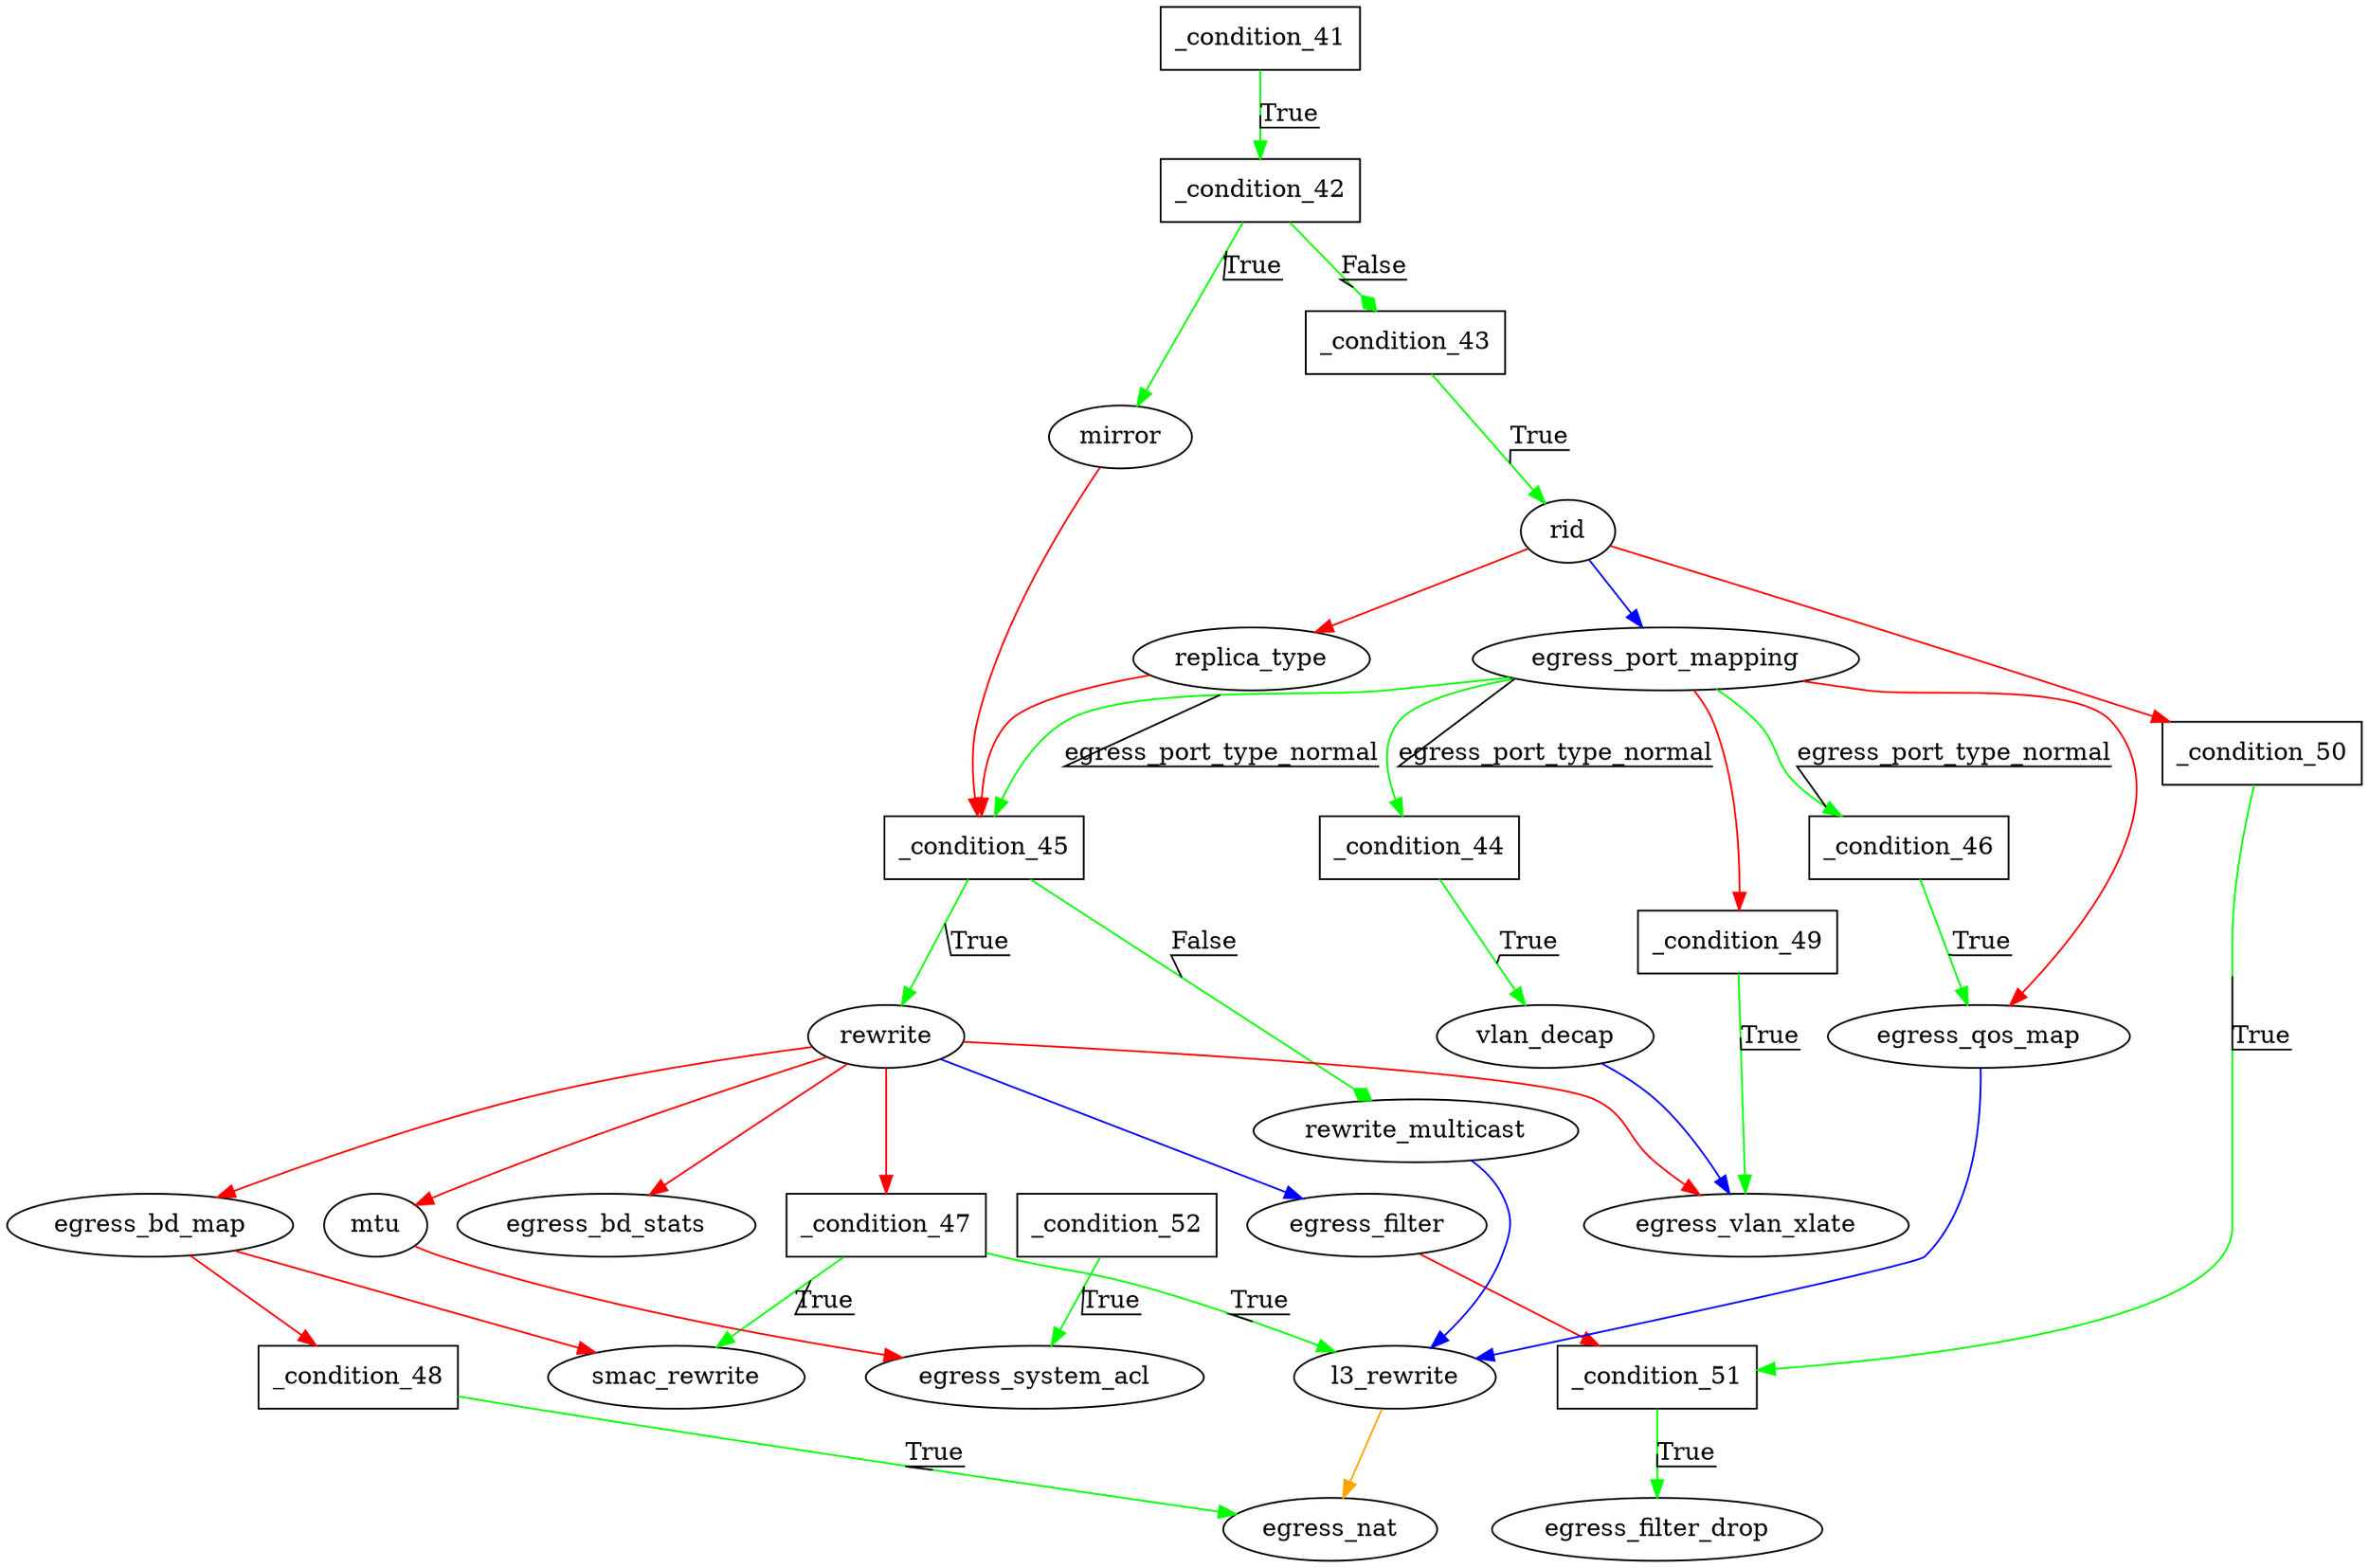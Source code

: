 digraph egress {
_condition_41 [ shape=box label="_condition_41"];
_condition_42 [ shape=box label="_condition_42"];
_condition_43 [ shape=box label="_condition_43"];
_condition_44 [ shape=box label="_condition_44"];
_condition_45 [ shape=box label="_condition_45"];
_condition_46 [ shape=box label="_condition_46"];
_condition_47 [ shape=box label="_condition_47"];
_condition_48 [ shape=box label="_condition_48"];
_condition_49 [ shape=box label="_condition_49"];
_condition_50 [ shape=box label="_condition_50"];
_condition_51 [ shape=box label="_condition_51"];
_condition_52 [ shape=box label="_condition_52"];
egress_bd_map [ label="egress_bd_map"];
egress_bd_stats [ label="egress_bd_stats"];
egress_filter [ label="egress_filter"];
egress_filter_drop [ label="egress_filter_drop"];
egress_nat [ label="egress_nat"];
egress_port_mapping [ label="egress_port_mapping"];
egress_qos_map [ label="egress_qos_map"];
egress_system_acl [ label="egress_system_acl"];
egress_vlan_xlate [ label="egress_vlan_xlate"];
l3_rewrite [ label="l3_rewrite"];
mirror [ label="mirror"];
mtu [ label="mtu"];
replica_type [ label="replica_type"];
rewrite [ label="rewrite"];
rewrite_multicast [ label="rewrite_multicast"];
rid [ label="rid"];
smac_rewrite [ label="smac_rewrite"];
vlan_decap [ label="vlan_decap"];
_condition_41 -> _condition_42 [color=green label="True" decorate=true ];
_condition_42 -> _condition_43 [color=green label="False" decorate=true  arrowhead = diamond];
_condition_42 -> mirror [color=green label="True" decorate=true ];
_condition_43 -> rid [color=green label="True" decorate=true ];
_condition_44 -> vlan_decap [color=green label="True" decorate=true ];
_condition_45 -> rewrite [color=green label="True" decorate=true ];
_condition_45 -> rewrite_multicast [color=green label="False" decorate=true  arrowhead = diamond];
_condition_46 -> egress_qos_map [color=green label="True" decorate=true ];
_condition_47 -> l3_rewrite [color=green label="True" decorate=true ];
_condition_47 -> smac_rewrite [color=green label="True" decorate=true ];
_condition_48 -> egress_nat [color=green label="True" decorate=true ];
_condition_49 -> egress_vlan_xlate [color=green label="True" decorate=true ];
_condition_50 -> _condition_51 [color=green label="True" decorate=true ];
_condition_51 -> egress_filter_drop [color=green label="True" decorate=true ];
_condition_52 -> egress_system_acl [color=green label="True" decorate=true ];
egress_bd_map -> _condition_48 [color=red ];
egress_bd_map -> smac_rewrite [color=red ];
egress_filter -> _condition_51 [color=red ];
egress_port_mapping -> _condition_44 [color=green label="egress_port_type_normal" decorate=true ];
egress_port_mapping -> _condition_45 [color=green label="egress_port_type_normal" decorate=true ];
egress_port_mapping -> _condition_46 [color=green label="egress_port_type_normal" decorate=true ];
egress_port_mapping -> _condition_49 [color=red ];
egress_port_mapping -> egress_qos_map [color=red ];
egress_qos_map -> l3_rewrite [color=blue ];
l3_rewrite -> egress_nat [color=orange ];
mirror -> _condition_45 [color=red ];
mtu -> egress_system_acl [color=red ];
replica_type -> _condition_45 [color=red ];
rewrite -> _condition_47 [color=red ];
rewrite -> egress_bd_map [color=red ];
rewrite -> egress_bd_stats [color=red ];
rewrite -> egress_filter [color=blue ];
rewrite -> egress_vlan_xlate [color=red ];
rewrite -> mtu [color=red ];
rewrite_multicast -> l3_rewrite [color=blue ];
rid -> _condition_50 [color=red ];
rid -> egress_port_mapping [color=blue ];
rid -> replica_type [color=red ];
vlan_decap -> egress_vlan_xlate [color=blue ];
}

